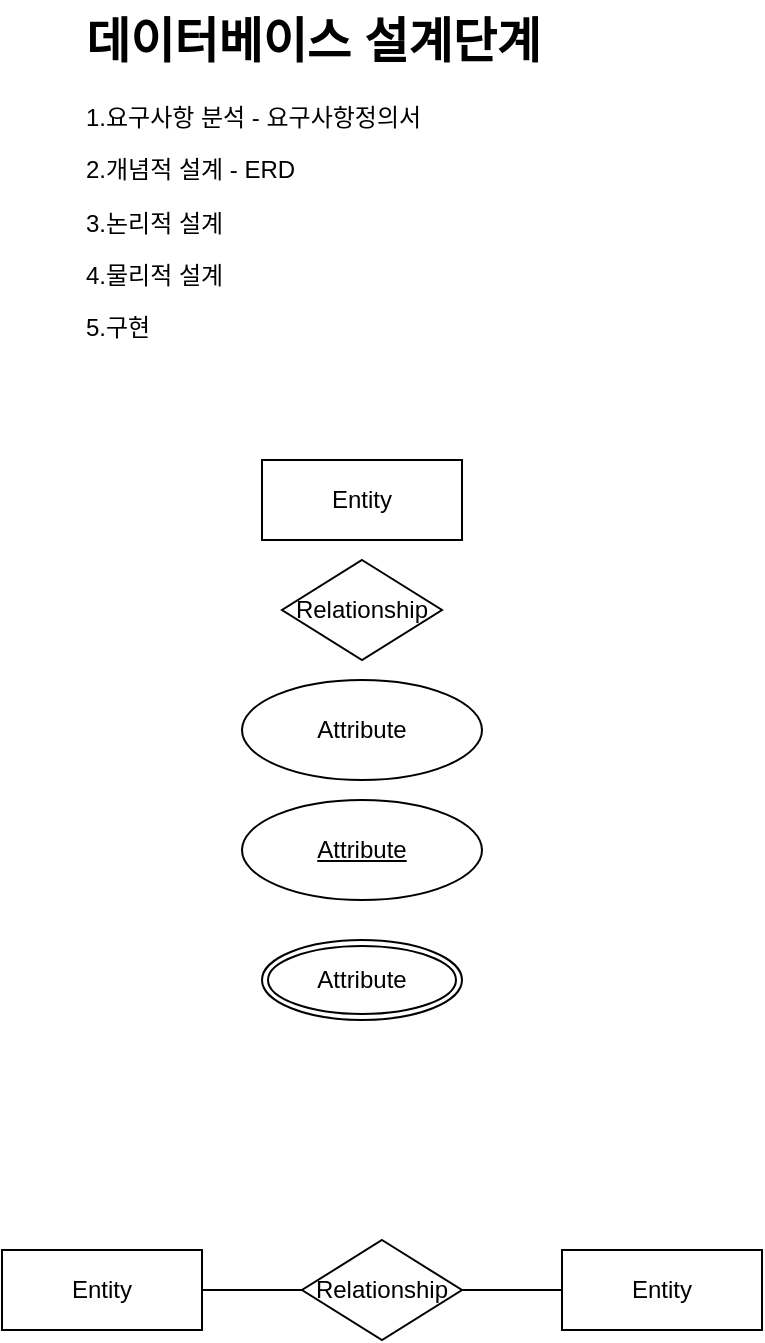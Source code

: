 <mxfile>
    <diagram id="YkbnGQA5etd88bsLmgev" name="Page-1">
        <mxGraphModel dx="674" dy="547" grid="1" gridSize="10" guides="1" tooltips="1" connect="1" arrows="1" fold="1" page="1" pageScale="1" pageWidth="850" pageHeight="1100" math="0" shadow="0">
            <root>
                <mxCell id="0"/>
                <mxCell id="1" parent="0"/>
                <mxCell id="2" value="Entity" style="whiteSpace=wrap;html=1;align=center;" parent="1" vertex="1">
                    <mxGeometry x="140" y="260" width="100" height="40" as="geometry"/>
                </mxCell>
                <mxCell id="3" value="&lt;h1 style=&quot;margin-top: 0px;&quot;&gt;데이터베이스 설계단계&lt;/h1&gt;&lt;p&gt;1.요구사항 분석 - 요구사항정의서&lt;/p&gt;&lt;p&gt;2.개념적 설계 - ERD&lt;/p&gt;&lt;p&gt;3.논리적 설계&lt;/p&gt;&lt;p&gt;4.물리적 설계&lt;/p&gt;&lt;p&gt;5.구현&amp;nbsp;&lt;/p&gt;" style="text;html=1;whiteSpace=wrap;overflow=hidden;rounded=0;" vertex="1" parent="1">
                    <mxGeometry x="50" y="30" width="260" height="180" as="geometry"/>
                </mxCell>
                <mxCell id="4" value="Relationship" style="rhombus;whiteSpace=wrap;html=1;" vertex="1" parent="1">
                    <mxGeometry x="150" y="310" width="80" height="50" as="geometry"/>
                </mxCell>
                <mxCell id="6" value="Attribute" style="ellipse;whiteSpace=wrap;html=1;" vertex="1" parent="1">
                    <mxGeometry x="130" y="370" width="120" height="50" as="geometry"/>
                </mxCell>
                <mxCell id="7" value="&lt;u&gt;Attribute&lt;/u&gt;" style="ellipse;whiteSpace=wrap;html=1;" vertex="1" parent="1">
                    <mxGeometry x="130" y="430" width="120" height="50" as="geometry"/>
                </mxCell>
                <mxCell id="9" value="Entity" style="whiteSpace=wrap;html=1;align=center;" vertex="1" parent="1">
                    <mxGeometry x="10" y="655" width="100" height="40" as="geometry"/>
                </mxCell>
                <mxCell id="10" value="Relationship" style="rhombus;whiteSpace=wrap;html=1;" vertex="1" parent="1">
                    <mxGeometry x="160" y="650" width="80" height="50" as="geometry"/>
                </mxCell>
                <mxCell id="11" value="Entity" style="whiteSpace=wrap;html=1;align=center;" vertex="1" parent="1">
                    <mxGeometry x="290" y="655" width="100" height="40" as="geometry"/>
                </mxCell>
                <mxCell id="12" value="" style="endArrow=none;html=1;rounded=0;entryX=0;entryY=0.5;entryDx=0;entryDy=0;" edge="1" parent="1" source="9" target="10">
                    <mxGeometry relative="1" as="geometry">
                        <mxPoint x="110" y="580" as="sourcePoint"/>
                        <mxPoint x="270" y="580" as="targetPoint"/>
                    </mxGeometry>
                </mxCell>
                <mxCell id="13" value="" style="endArrow=none;html=1;rounded=0;exitX=1;exitY=0.5;exitDx=0;exitDy=0;" edge="1" parent="1" source="10">
                    <mxGeometry relative="1" as="geometry">
                        <mxPoint x="240" y="670" as="sourcePoint"/>
                        <mxPoint x="290" y="675" as="targetPoint"/>
                    </mxGeometry>
                </mxCell>
                <mxCell id="QeSOrcZnZ0o8vRexCFZq-14" value="Attribute" style="ellipse;shape=doubleEllipse;margin=3;whiteSpace=wrap;html=1;align=center;" vertex="1" parent="1">
                    <mxGeometry x="140" y="500" width="100" height="40" as="geometry"/>
                </mxCell>
            </root>
        </mxGraphModel>
    </diagram>
    <diagram id="EsBkSor8eojVoo24DFEy" name="ERD">
        <mxGraphModel dx="642" dy="521" grid="1" gridSize="10" guides="1" tooltips="1" connect="1" arrows="1" fold="1" page="1" pageScale="1" pageWidth="850" pageHeight="1100" math="0" shadow="0">
            <root>
                <mxCell id="0"/>
                <mxCell id="1" parent="0"/>
                <mxCell id="id2HyjfjMRA5LgxnaEmD-1" value="회원" style="whiteSpace=wrap;html=1;align=center;" vertex="1" parent="1">
                    <mxGeometry x="120" y="360" width="100" height="40" as="geometry"/>
                </mxCell>
                <mxCell id="id2HyjfjMRA5LgxnaEmD-72" style="edgeStyle=none;html=1;exitX=0.5;exitY=1;exitDx=0;exitDy=0;shape=link;" edge="1" parent="1" source="id2HyjfjMRA5LgxnaEmD-2" target="id2HyjfjMRA5LgxnaEmD-6">
                    <mxGeometry relative="1" as="geometry"/>
                </mxCell>
                <mxCell id="id2HyjfjMRA5LgxnaEmD-2" value="상품" style="whiteSpace=wrap;html=1;align=center;" vertex="1" parent="1">
                    <mxGeometry x="450" y="360" width="100" height="40" as="geometry"/>
                </mxCell>
                <mxCell id="id2HyjfjMRA5LgxnaEmD-3" value="제조업체" style="whiteSpace=wrap;html=1;align=center;" vertex="1" parent="1">
                    <mxGeometry x="450" y="650" width="100" height="40" as="geometry"/>
                </mxCell>
                <mxCell id="id2HyjfjMRA5LgxnaEmD-4" value="게시글" style="whiteSpace=wrap;html=1;align=center;" vertex="1" parent="1">
                    <mxGeometry x="120" y="650" width="100" height="40" as="geometry"/>
                </mxCell>
                <mxCell id="id2HyjfjMRA5LgxnaEmD-5" value="주문" style="shape=rhombus;perimeter=rhombusPerimeter;whiteSpace=wrap;html=1;align=center;" vertex="1" parent="1">
                    <mxGeometry x="270" y="350" width="120" height="60" as="geometry"/>
                </mxCell>
                <mxCell id="id2HyjfjMRA5LgxnaEmD-6" value="공급" style="shape=rhombus;perimeter=rhombusPerimeter;whiteSpace=wrap;html=1;align=center;" vertex="1" parent="1">
                    <mxGeometry x="440" y="490" width="120" height="60" as="geometry"/>
                </mxCell>
                <mxCell id="id2HyjfjMRA5LgxnaEmD-7" value="작성" style="shape=rhombus;perimeter=rhombusPerimeter;whiteSpace=wrap;html=1;align=center;" vertex="1" parent="1">
                    <mxGeometry x="110" y="490" width="120" height="60" as="geometry"/>
                </mxCell>
                <mxCell id="id2HyjfjMRA5LgxnaEmD-34" style="edgeStyle=none;html=1;exitX=1;exitY=0.5;exitDx=0;exitDy=0;strokeColor=default;endArrow=none;endFill=0;" edge="1" parent="1" source="id2HyjfjMRA5LgxnaEmD-8">
                    <mxGeometry relative="1" as="geometry">
                        <mxPoint x="120" y="380" as="targetPoint"/>
                    </mxGeometry>
                </mxCell>
                <mxCell id="id2HyjfjMRA5LgxnaEmD-8" value="&lt;u&gt;아이디&lt;/u&gt;" style="ellipse;whiteSpace=wrap;html=1;align=center;" vertex="1" parent="1">
                    <mxGeometry x="10" y="260" width="100" height="40" as="geometry"/>
                </mxCell>
                <mxCell id="id2HyjfjMRA5LgxnaEmD-35" style="edgeStyle=none;html=1;entryX=0;entryY=0.5;entryDx=0;entryDy=0;endArrow=none;endFill=0;" edge="1" parent="1" source="id2HyjfjMRA5LgxnaEmD-9" target="id2HyjfjMRA5LgxnaEmD-1">
                    <mxGeometry relative="1" as="geometry"/>
                </mxCell>
                <mxCell id="id2HyjfjMRA5LgxnaEmD-9" value="비밀번호" style="ellipse;whiteSpace=wrap;html=1;align=center;" vertex="1" parent="1">
                    <mxGeometry x="10" y="310" width="100" height="40" as="geometry"/>
                </mxCell>
                <mxCell id="id2HyjfjMRA5LgxnaEmD-36" style="edgeStyle=none;html=1;exitX=1;exitY=0.5;exitDx=0;exitDy=0;endArrow=none;endFill=0;" edge="1" parent="1" source="id2HyjfjMRA5LgxnaEmD-10">
                    <mxGeometry relative="1" as="geometry">
                        <mxPoint x="120" y="379.952" as="targetPoint"/>
                    </mxGeometry>
                </mxCell>
                <mxCell id="id2HyjfjMRA5LgxnaEmD-10" value="이름" style="ellipse;whiteSpace=wrap;html=1;align=center;" vertex="1" parent="1">
                    <mxGeometry x="10" y="360" width="100" height="40" as="geometry"/>
                </mxCell>
                <mxCell id="id2HyjfjMRA5LgxnaEmD-37" style="edgeStyle=none;html=1;entryX=0;entryY=0.5;entryDx=0;entryDy=0;endArrow=none;endFill=0;" edge="1" parent="1" source="id2HyjfjMRA5LgxnaEmD-11" target="id2HyjfjMRA5LgxnaEmD-1">
                    <mxGeometry relative="1" as="geometry"/>
                </mxCell>
                <mxCell id="id2HyjfjMRA5LgxnaEmD-11" value="나이" style="ellipse;whiteSpace=wrap;html=1;align=center;" vertex="1" parent="1">
                    <mxGeometry x="10" y="410" width="100" height="40" as="geometry"/>
                </mxCell>
                <mxCell id="id2HyjfjMRA5LgxnaEmD-63" style="edgeStyle=none;html=1;exitX=1;exitY=0.5;exitDx=0;exitDy=0;entryX=0;entryY=0.5;entryDx=0;entryDy=0;endArrow=none;endFill=0;" edge="1" parent="1" source="id2HyjfjMRA5LgxnaEmD-12" target="id2HyjfjMRA5LgxnaEmD-4">
                    <mxGeometry relative="1" as="geometry"/>
                </mxCell>
                <mxCell id="id2HyjfjMRA5LgxnaEmD-12" value="&lt;u&gt;글 번호&lt;/u&gt;" style="ellipse;whiteSpace=wrap;html=1;align=center;" vertex="1" parent="1">
                    <mxGeometry x="10" y="610" width="100" height="40" as="geometry"/>
                </mxCell>
                <mxCell id="id2HyjfjMRA5LgxnaEmD-64" style="edgeStyle=none;html=1;exitX=1;exitY=0.5;exitDx=0;exitDy=0;endArrow=none;endFill=0;" edge="1" parent="1" source="id2HyjfjMRA5LgxnaEmD-13">
                    <mxGeometry relative="1" as="geometry">
                        <mxPoint x="120" y="670" as="targetPoint"/>
                    </mxGeometry>
                </mxCell>
                <mxCell id="id2HyjfjMRA5LgxnaEmD-13" value="글 제목" style="ellipse;whiteSpace=wrap;html=1;align=center;" vertex="1" parent="1">
                    <mxGeometry x="10" y="660" width="100" height="40" as="geometry"/>
                </mxCell>
                <mxCell id="id2HyjfjMRA5LgxnaEmD-65" style="edgeStyle=none;html=1;exitX=1;exitY=0.5;exitDx=0;exitDy=0;endArrow=none;endFill=0;" edge="1" parent="1" source="id2HyjfjMRA5LgxnaEmD-14">
                    <mxGeometry relative="1" as="geometry">
                        <mxPoint x="120" y="670" as="targetPoint"/>
                    </mxGeometry>
                </mxCell>
                <mxCell id="id2HyjfjMRA5LgxnaEmD-14" value="글 내용" style="ellipse;whiteSpace=wrap;html=1;align=center;" vertex="1" parent="1">
                    <mxGeometry x="10" y="710" width="100" height="40" as="geometry"/>
                </mxCell>
                <mxCell id="id2HyjfjMRA5LgxnaEmD-47" style="edgeStyle=none;html=1;exitX=0;exitY=0.5;exitDx=0;exitDy=0;entryX=1;entryY=0.5;entryDx=0;entryDy=0;endArrow=none;endFill=0;" edge="1" parent="1" source="id2HyjfjMRA5LgxnaEmD-15" target="id2HyjfjMRA5LgxnaEmD-2">
                    <mxGeometry relative="1" as="geometry"/>
                </mxCell>
                <mxCell id="id2HyjfjMRA5LgxnaEmD-15" value="&lt;u&gt;상품번호&lt;/u&gt;" style="ellipse;whiteSpace=wrap;html=1;align=center;" vertex="1" parent="1">
                    <mxGeometry x="570" y="280" width="100" height="40" as="geometry"/>
                </mxCell>
                <mxCell id="id2HyjfjMRA5LgxnaEmD-48" style="edgeStyle=none;html=1;exitX=0;exitY=0.5;exitDx=0;exitDy=0;entryX=1;entryY=0.5;entryDx=0;entryDy=0;endArrow=none;endFill=0;" edge="1" parent="1" source="id2HyjfjMRA5LgxnaEmD-16" target="id2HyjfjMRA5LgxnaEmD-2">
                    <mxGeometry relative="1" as="geometry"/>
                </mxCell>
                <mxCell id="id2HyjfjMRA5LgxnaEmD-16" value="상품명" style="ellipse;whiteSpace=wrap;html=1;align=center;" vertex="1" parent="1">
                    <mxGeometry x="570" y="330" width="100" height="40" as="geometry"/>
                </mxCell>
                <mxCell id="id2HyjfjMRA5LgxnaEmD-49" style="edgeStyle=none;html=1;exitX=0;exitY=0.5;exitDx=0;exitDy=0;endArrow=none;endFill=0;" edge="1" parent="1" source="id2HyjfjMRA5LgxnaEmD-17">
                    <mxGeometry relative="1" as="geometry">
                        <mxPoint x="550" y="380" as="targetPoint"/>
                    </mxGeometry>
                </mxCell>
                <mxCell id="id2HyjfjMRA5LgxnaEmD-17" value="재고량" style="ellipse;whiteSpace=wrap;html=1;align=center;" vertex="1" parent="1">
                    <mxGeometry x="570" y="380" width="100" height="40" as="geometry"/>
                </mxCell>
                <mxCell id="id2HyjfjMRA5LgxnaEmD-18" value="Attribute" style="ellipse;whiteSpace=wrap;html=1;align=center;" vertex="1" parent="1">
                    <mxGeometry x="1140" y="350" width="100" height="40" as="geometry"/>
                </mxCell>
                <mxCell id="id2HyjfjMRA5LgxnaEmD-19" value="Attribute" style="ellipse;whiteSpace=wrap;html=1;align=center;" vertex="1" parent="1">
                    <mxGeometry x="1140" y="400" width="100" height="40" as="geometry"/>
                </mxCell>
                <mxCell id="id2HyjfjMRA5LgxnaEmD-20" value="Attribute" style="ellipse;whiteSpace=wrap;html=1;align=center;" vertex="1" parent="1">
                    <mxGeometry x="1140" y="450" width="100" height="40" as="geometry"/>
                </mxCell>
                <mxCell id="id2HyjfjMRA5LgxnaEmD-66" style="edgeStyle=none;html=1;exitX=0;exitY=0.5;exitDx=0;exitDy=0;entryX=1;entryY=0.5;entryDx=0;entryDy=0;endArrow=none;endFill=0;" edge="1" parent="1" source="id2HyjfjMRA5LgxnaEmD-21" target="id2HyjfjMRA5LgxnaEmD-3">
                    <mxGeometry relative="1" as="geometry"/>
                </mxCell>
                <mxCell id="id2HyjfjMRA5LgxnaEmD-21" value="&lt;u&gt;업체 코드&lt;/u&gt;" style="ellipse;whiteSpace=wrap;html=1;align=center;" vertex="1" parent="1">
                    <mxGeometry x="580" y="585" width="100" height="40" as="geometry"/>
                </mxCell>
                <mxCell id="id2HyjfjMRA5LgxnaEmD-67" style="edgeStyle=none;html=1;exitX=0;exitY=0.5;exitDx=0;exitDy=0;endArrow=none;endFill=0;" edge="1" parent="1" source="id2HyjfjMRA5LgxnaEmD-22">
                    <mxGeometry relative="1" as="geometry">
                        <mxPoint x="550" y="670" as="targetPoint"/>
                    </mxGeometry>
                </mxCell>
                <mxCell id="id2HyjfjMRA5LgxnaEmD-22" value="업체명" style="ellipse;whiteSpace=wrap;html=1;align=center;" vertex="1" parent="1">
                    <mxGeometry x="580" y="635" width="100" height="40" as="geometry"/>
                </mxCell>
                <mxCell id="id2HyjfjMRA5LgxnaEmD-68" style="edgeStyle=none;html=1;exitX=0;exitY=0.5;exitDx=0;exitDy=0;endArrow=none;endFill=0;" edge="1" parent="1" source="id2HyjfjMRA5LgxnaEmD-23">
                    <mxGeometry relative="1" as="geometry">
                        <mxPoint x="550" y="670" as="targetPoint"/>
                    </mxGeometry>
                </mxCell>
                <mxCell id="id2HyjfjMRA5LgxnaEmD-23" value="위치" style="ellipse;whiteSpace=wrap;html=1;align=center;" vertex="1" parent="1">
                    <mxGeometry x="580" y="685" width="100" height="40" as="geometry"/>
                </mxCell>
                <mxCell id="id2HyjfjMRA5LgxnaEmD-38" style="edgeStyle=none;html=1;exitX=1;exitY=0.5;exitDx=0;exitDy=0;entryX=0;entryY=0.5;entryDx=0;entryDy=0;endArrow=none;endFill=0;" edge="1" parent="1" source="id2HyjfjMRA5LgxnaEmD-28" target="id2HyjfjMRA5LgxnaEmD-1">
                    <mxGeometry relative="1" as="geometry"/>
                </mxCell>
                <mxCell id="id2HyjfjMRA5LgxnaEmD-28" value="직업" style="ellipse;whiteSpace=wrap;html=1;align=center;" vertex="1" parent="1">
                    <mxGeometry x="10" y="460" width="100" height="40" as="geometry"/>
                </mxCell>
                <mxCell id="id2HyjfjMRA5LgxnaEmD-50" style="edgeStyle=none;html=1;exitX=0;exitY=0.5;exitDx=0;exitDy=0;endArrow=none;endFill=0;" edge="1" parent="1" source="id2HyjfjMRA5LgxnaEmD-29">
                    <mxGeometry relative="1" as="geometry">
                        <mxPoint x="550" y="380" as="targetPoint"/>
                    </mxGeometry>
                </mxCell>
                <mxCell id="id2HyjfjMRA5LgxnaEmD-29" value="단가" style="ellipse;whiteSpace=wrap;html=1;align=center;" vertex="1" parent="1">
                    <mxGeometry x="570" y="430" width="100" height="40" as="geometry"/>
                </mxCell>
                <mxCell id="id2HyjfjMRA5LgxnaEmD-39" style="edgeStyle=none;html=1;exitX=1;exitY=1;exitDx=0;exitDy=0;entryX=0.5;entryY=0;entryDx=0;entryDy=0;endArrow=none;endFill=0;" edge="1" parent="1" source="id2HyjfjMRA5LgxnaEmD-30" target="id2HyjfjMRA5LgxnaEmD-5">
                    <mxGeometry relative="1" as="geometry"/>
                </mxCell>
                <mxCell id="id2HyjfjMRA5LgxnaEmD-30" value="&lt;u&gt;주문번호&lt;/u&gt;" style="ellipse;whiteSpace=wrap;html=1;align=center;" vertex="1" parent="1">
                    <mxGeometry x="200" y="280" width="100" height="40" as="geometry"/>
                </mxCell>
                <mxCell id="id2HyjfjMRA5LgxnaEmD-40" style="edgeStyle=none;html=1;exitX=1;exitY=0.5;exitDx=0;exitDy=0;endArrow=none;endFill=0;" edge="1" parent="1" source="id2HyjfjMRA5LgxnaEmD-31">
                    <mxGeometry relative="1" as="geometry">
                        <mxPoint x="330" y="350" as="targetPoint"/>
                    </mxGeometry>
                </mxCell>
                <mxCell id="id2HyjfjMRA5LgxnaEmD-31" value="주문수량" style="ellipse;whiteSpace=wrap;html=1;align=center;" vertex="1" parent="1">
                    <mxGeometry x="220" y="230" width="100" height="40" as="geometry"/>
                </mxCell>
                <mxCell id="id2HyjfjMRA5LgxnaEmD-41" style="edgeStyle=none;html=1;exitX=0;exitY=0.5;exitDx=0;exitDy=0;endArrow=none;endFill=0;" edge="1" parent="1" source="id2HyjfjMRA5LgxnaEmD-32">
                    <mxGeometry relative="1" as="geometry">
                        <mxPoint x="330" y="350" as="targetPoint"/>
                    </mxGeometry>
                </mxCell>
                <mxCell id="id2HyjfjMRA5LgxnaEmD-32" value="배송지" style="ellipse;whiteSpace=wrap;html=1;align=center;" vertex="1" parent="1">
                    <mxGeometry x="340" y="230" width="100" height="40" as="geometry"/>
                </mxCell>
                <mxCell id="id2HyjfjMRA5LgxnaEmD-43" style="edgeStyle=none;html=1;exitX=0;exitY=1;exitDx=0;exitDy=0;endArrow=none;endFill=0;" edge="1" parent="1" source="id2HyjfjMRA5LgxnaEmD-33">
                    <mxGeometry relative="1" as="geometry">
                        <mxPoint x="330" y="350" as="targetPoint"/>
                    </mxGeometry>
                </mxCell>
                <mxCell id="id2HyjfjMRA5LgxnaEmD-33" value="주문일자" style="ellipse;whiteSpace=wrap;html=1;align=center;" vertex="1" parent="1">
                    <mxGeometry x="375" y="280" width="100" height="40" as="geometry"/>
                </mxCell>
                <mxCell id="id2HyjfjMRA5LgxnaEmD-51" value="" style="endArrow=none;html=1;rounded=0;entryX=1;entryY=0.5;entryDx=0;entryDy=0;exitX=0;exitY=0.5;exitDx=0;exitDy=0;" edge="1" parent="1">
                    <mxGeometry relative="1" as="geometry">
                        <mxPoint x="270" y="379.05" as="sourcePoint"/>
                        <mxPoint x="220" y="379.05" as="targetPoint"/>
                    </mxGeometry>
                </mxCell>
                <mxCell id="id2HyjfjMRA5LgxnaEmD-52" value="M" style="resizable=0;html=1;whiteSpace=wrap;align=right;verticalAlign=bottom;" connectable="0" vertex="1" parent="id2HyjfjMRA5LgxnaEmD-51">
                    <mxGeometry x="1" relative="1" as="geometry"/>
                </mxCell>
                <mxCell id="id2HyjfjMRA5LgxnaEmD-53" value="" style="endArrow=none;html=1;rounded=0;exitX=1;exitY=0.5;exitDx=0;exitDy=0;entryX=0;entryY=0.5;entryDx=0;entryDy=0;" edge="1" parent="1" source="id2HyjfjMRA5LgxnaEmD-5" target="id2HyjfjMRA5LgxnaEmD-2">
                    <mxGeometry relative="1" as="geometry">
                        <mxPoint x="280" y="470" as="sourcePoint"/>
                        <mxPoint x="440" y="470" as="targetPoint"/>
                    </mxGeometry>
                </mxCell>
                <mxCell id="id2HyjfjMRA5LgxnaEmD-54" value="N" style="resizable=0;html=1;whiteSpace=wrap;align=right;verticalAlign=bottom;" connectable="0" vertex="1" parent="id2HyjfjMRA5LgxnaEmD-53">
                    <mxGeometry x="1" relative="1" as="geometry"/>
                </mxCell>
                <mxCell id="id2HyjfjMRA5LgxnaEmD-69" style="edgeStyle=none;html=1;exitX=0;exitY=0.5;exitDx=0;exitDy=0;endArrow=none;endFill=0;" edge="1" parent="1" source="id2HyjfjMRA5LgxnaEmD-56">
                    <mxGeometry relative="1" as="geometry">
                        <mxPoint x="550" y="670" as="targetPoint"/>
                    </mxGeometry>
                </mxCell>
                <mxCell id="id2HyjfjMRA5LgxnaEmD-56" value="담당자" style="ellipse;whiteSpace=wrap;html=1;align=center;" vertex="1" parent="1">
                    <mxGeometry x="580" y="735" width="100" height="40" as="geometry"/>
                </mxCell>
                <mxCell id="id2HyjfjMRA5LgxnaEmD-71" style="edgeStyle=none;html=1;exitX=0;exitY=0.5;exitDx=0;exitDy=0;endArrow=none;endFill=0;" edge="1" parent="1" source="id2HyjfjMRA5LgxnaEmD-57">
                    <mxGeometry relative="1" as="geometry">
                        <mxPoint x="560" y="520" as="targetPoint"/>
                    </mxGeometry>
                </mxCell>
                <mxCell id="id2HyjfjMRA5LgxnaEmD-57" value="&lt;u&gt;공급일자&lt;/u&gt;" style="ellipse;whiteSpace=wrap;html=1;align=center;" vertex="1" parent="1">
                    <mxGeometry x="570" y="480" width="100" height="40" as="geometry"/>
                </mxCell>
                <mxCell id="id2HyjfjMRA5LgxnaEmD-70" style="edgeStyle=none;html=1;exitX=0;exitY=0.5;exitDx=0;exitDy=0;entryX=1;entryY=0.5;entryDx=0;entryDy=0;" edge="1" parent="1" source="id2HyjfjMRA5LgxnaEmD-58" target="id2HyjfjMRA5LgxnaEmD-6">
                    <mxGeometry relative="1" as="geometry"/>
                </mxCell>
                <mxCell id="id2HyjfjMRA5LgxnaEmD-58" value="&lt;u&gt;공급량&lt;/u&gt;" style="ellipse;whiteSpace=wrap;html=1;align=center;" vertex="1" parent="1">
                    <mxGeometry x="570" y="520" width="100" height="40" as="geometry"/>
                </mxCell>
                <mxCell id="id2HyjfjMRA5LgxnaEmD-59" value="" style="endArrow=none;html=1;rounded=0;entryX=0.5;entryY=1;entryDx=0;entryDy=0;" edge="1" parent="1" target="id2HyjfjMRA5LgxnaEmD-1">
                    <mxGeometry relative="1" as="geometry">
                        <mxPoint x="170" y="490" as="sourcePoint"/>
                        <mxPoint x="169.52" y="420" as="targetPoint"/>
                    </mxGeometry>
                </mxCell>
                <mxCell id="id2HyjfjMRA5LgxnaEmD-60" value="N" style="resizable=0;html=1;whiteSpace=wrap;align=right;verticalAlign=bottom;" connectable="0" vertex="1" parent="id2HyjfjMRA5LgxnaEmD-59">
                    <mxGeometry x="1" relative="1" as="geometry"/>
                </mxCell>
                <mxCell id="id2HyjfjMRA5LgxnaEmD-61" value="" style="endArrow=none;html=1;rounded=0;exitX=0.5;exitY=1;exitDx=0;exitDy=0;entryX=0.5;entryY=0;entryDx=0;entryDy=0;" edge="1" parent="1" source="id2HyjfjMRA5LgxnaEmD-7" target="id2HyjfjMRA5LgxnaEmD-4">
                    <mxGeometry relative="1" as="geometry">
                        <mxPoint x="160" y="580" as="sourcePoint"/>
                        <mxPoint x="320" y="580" as="targetPoint"/>
                    </mxGeometry>
                </mxCell>
                <mxCell id="id2HyjfjMRA5LgxnaEmD-62" value="1" style="resizable=0;html=1;whiteSpace=wrap;align=right;verticalAlign=bottom;" connectable="0" vertex="1" parent="id2HyjfjMRA5LgxnaEmD-61">
                    <mxGeometry x="1" relative="1" as="geometry"/>
                </mxCell>
                <mxCell id="id2HyjfjMRA5LgxnaEmD-73" value="N" style="text;html=1;align=center;verticalAlign=middle;resizable=0;points=[];autosize=1;strokeColor=none;fillColor=none;" vertex="1" parent="1">
                    <mxGeometry x="475" y="398" width="30" height="30" as="geometry"/>
                </mxCell>
                <mxCell id="id2HyjfjMRA5LgxnaEmD-75" value="" style="endArrow=none;html=1;rounded=0;exitX=0.5;exitY=1;exitDx=0;exitDy=0;" edge="1" parent="1" source="id2HyjfjMRA5LgxnaEmD-6" target="id2HyjfjMRA5LgxnaEmD-3">
                    <mxGeometry relative="1" as="geometry">
                        <mxPoint x="390" y="520" as="sourcePoint"/>
                        <mxPoint x="550" y="520" as="targetPoint"/>
                    </mxGeometry>
                </mxCell>
                <mxCell id="id2HyjfjMRA5LgxnaEmD-76" value="1" style="resizable=0;html=1;whiteSpace=wrap;align=right;verticalAlign=bottom;" connectable="0" vertex="1" parent="id2HyjfjMRA5LgxnaEmD-75">
                    <mxGeometry x="1" relative="1" as="geometry"/>
                </mxCell>
                <mxCell id="Y9tOHMrUwcjsKWqX9R4V-2" style="edgeStyle=none;html=1;exitX=1;exitY=0.5;exitDx=0;exitDy=0;entryX=0;entryY=0.5;entryDx=0;entryDy=0;endArrow=none;endFill=0;" edge="1" parent="1" source="Y9tOHMrUwcjsKWqX9R4V-1" target="id2HyjfjMRA5LgxnaEmD-4">
                    <mxGeometry relative="1" as="geometry"/>
                </mxCell>
                <mxCell id="Y9tOHMrUwcjsKWqX9R4V-1" value="작성일" style="ellipse;whiteSpace=wrap;html=1;align=center;" vertex="1" parent="1">
                    <mxGeometry x="10" y="760" width="100" height="40" as="geometry"/>
                </mxCell>
            </root>
        </mxGraphModel>
    </diagram>
    <diagram id="eaxkBQ-D03i7hjk7k7bE" name="스키마 테이블">
        <mxGraphModel dx="674" dy="547" grid="1" gridSize="10" guides="1" tooltips="1" connect="1" arrows="1" fold="1" page="1" pageScale="1" pageWidth="850" pageHeight="1100" math="0" shadow="0">
            <root>
                <mxCell id="0"/>
                <mxCell id="1" parent="0"/>
                <mxCell id="zzzQEIiaCVg6aS2TybBd-1" value="회원" style="shape=table;startSize=30;container=1;collapsible=1;childLayout=tableLayout;fixedRows=1;rowLines=0;fontStyle=1;align=center;resizeLast=1;html=1;" vertex="1" parent="1">
                    <mxGeometry x="90" y="70" width="180" height="150" as="geometry"/>
                </mxCell>
                <mxCell id="zzzQEIiaCVg6aS2TybBd-2" value="" style="shape=tableRow;horizontal=0;startSize=0;swimlaneHead=0;swimlaneBody=0;fillColor=none;collapsible=0;dropTarget=0;points=[[0,0.5],[1,0.5]];portConstraint=eastwest;top=0;left=0;right=0;bottom=1;" vertex="1" parent="zzzQEIiaCVg6aS2TybBd-1">
                    <mxGeometry y="30" width="180" height="30" as="geometry"/>
                </mxCell>
                <mxCell id="zzzQEIiaCVg6aS2TybBd-3" value="PK" style="shape=partialRectangle;connectable=0;fillColor=none;top=0;left=0;bottom=0;right=0;fontStyle=1;overflow=hidden;whiteSpace=wrap;html=1;" vertex="1" parent="zzzQEIiaCVg6aS2TybBd-2">
                    <mxGeometry width="30" height="30" as="geometry">
                        <mxRectangle width="30" height="30" as="alternateBounds"/>
                    </mxGeometry>
                </mxCell>
                <mxCell id="zzzQEIiaCVg6aS2TybBd-4" value="아이디" style="shape=partialRectangle;connectable=0;fillColor=none;top=0;left=0;bottom=0;right=0;align=left;spacingLeft=6;fontStyle=5;overflow=hidden;whiteSpace=wrap;html=1;" vertex="1" parent="zzzQEIiaCVg6aS2TybBd-2">
                    <mxGeometry x="30" width="150" height="30" as="geometry">
                        <mxRectangle width="150" height="30" as="alternateBounds"/>
                    </mxGeometry>
                </mxCell>
                <mxCell id="zzzQEIiaCVg6aS2TybBd-5" value="" style="shape=tableRow;horizontal=0;startSize=0;swimlaneHead=0;swimlaneBody=0;fillColor=none;collapsible=0;dropTarget=0;points=[[0,0.5],[1,0.5]];portConstraint=eastwest;top=0;left=0;right=0;bottom=0;" vertex="1" parent="zzzQEIiaCVg6aS2TybBd-1">
                    <mxGeometry y="60" width="180" height="30" as="geometry"/>
                </mxCell>
                <mxCell id="zzzQEIiaCVg6aS2TybBd-6" value="" style="shape=partialRectangle;connectable=0;fillColor=none;top=0;left=0;bottom=0;right=0;editable=1;overflow=hidden;whiteSpace=wrap;html=1;" vertex="1" parent="zzzQEIiaCVg6aS2TybBd-5">
                    <mxGeometry width="30" height="30" as="geometry">
                        <mxRectangle width="30" height="30" as="alternateBounds"/>
                    </mxGeometry>
                </mxCell>
                <mxCell id="zzzQEIiaCVg6aS2TybBd-7" value="이름" style="shape=partialRectangle;connectable=0;fillColor=none;top=0;left=0;bottom=0;right=0;align=left;spacingLeft=6;overflow=hidden;whiteSpace=wrap;html=1;" vertex="1" parent="zzzQEIiaCVg6aS2TybBd-5">
                    <mxGeometry x="30" width="150" height="30" as="geometry">
                        <mxRectangle width="150" height="30" as="alternateBounds"/>
                    </mxGeometry>
                </mxCell>
                <mxCell id="zzzQEIiaCVg6aS2TybBd-8" value="" style="shape=tableRow;horizontal=0;startSize=0;swimlaneHead=0;swimlaneBody=0;fillColor=none;collapsible=0;dropTarget=0;points=[[0,0.5],[1,0.5]];portConstraint=eastwest;top=0;left=0;right=0;bottom=0;" vertex="1" parent="zzzQEIiaCVg6aS2TybBd-1">
                    <mxGeometry y="90" width="180" height="30" as="geometry"/>
                </mxCell>
                <mxCell id="zzzQEIiaCVg6aS2TybBd-9" value="" style="shape=partialRectangle;connectable=0;fillColor=none;top=0;left=0;bottom=0;right=0;editable=1;overflow=hidden;whiteSpace=wrap;html=1;" vertex="1" parent="zzzQEIiaCVg6aS2TybBd-8">
                    <mxGeometry width="30" height="30" as="geometry">
                        <mxRectangle width="30" height="30" as="alternateBounds"/>
                    </mxGeometry>
                </mxCell>
                <mxCell id="zzzQEIiaCVg6aS2TybBd-10" value="나이" style="shape=partialRectangle;connectable=0;fillColor=none;top=0;left=0;bottom=0;right=0;align=left;spacingLeft=6;overflow=hidden;whiteSpace=wrap;html=1;" vertex="1" parent="zzzQEIiaCVg6aS2TybBd-8">
                    <mxGeometry x="30" width="150" height="30" as="geometry">
                        <mxRectangle width="150" height="30" as="alternateBounds"/>
                    </mxGeometry>
                </mxCell>
                <mxCell id="zzzQEIiaCVg6aS2TybBd-11" value="" style="shape=tableRow;horizontal=0;startSize=0;swimlaneHead=0;swimlaneBody=0;fillColor=none;collapsible=0;dropTarget=0;points=[[0,0.5],[1,0.5]];portConstraint=eastwest;top=0;left=0;right=0;bottom=0;" vertex="1" parent="zzzQEIiaCVg6aS2TybBd-1">
                    <mxGeometry y="120" width="180" height="30" as="geometry"/>
                </mxCell>
                <mxCell id="zzzQEIiaCVg6aS2TybBd-12" value="" style="shape=partialRectangle;connectable=0;fillColor=none;top=0;left=0;bottom=0;right=0;editable=1;overflow=hidden;whiteSpace=wrap;html=1;" vertex="1" parent="zzzQEIiaCVg6aS2TybBd-11">
                    <mxGeometry width="30" height="30" as="geometry">
                        <mxRectangle width="30" height="30" as="alternateBounds"/>
                    </mxGeometry>
                </mxCell>
                <mxCell id="zzzQEIiaCVg6aS2TybBd-13" value="직업" style="shape=partialRectangle;connectable=0;fillColor=none;top=0;left=0;bottom=0;right=0;align=left;spacingLeft=6;overflow=hidden;whiteSpace=wrap;html=1;" vertex="1" parent="zzzQEIiaCVg6aS2TybBd-11">
                    <mxGeometry x="30" width="150" height="30" as="geometry">
                        <mxRectangle width="150" height="30" as="alternateBounds"/>
                    </mxGeometry>
                </mxCell>
                <mxCell id="GpgrPhxPBUnazHw9lzM8-1" value="게시글" style="shape=table;startSize=30;container=1;collapsible=1;childLayout=tableLayout;fixedRows=1;rowLines=0;fontStyle=1;align=center;resizeLast=1;html=1;whiteSpace=wrap;" vertex="1" parent="1">
                    <mxGeometry x="90" y="300" width="180" height="180" as="geometry">
                        <mxRectangle x="90" y="300" width="70" height="30" as="alternateBounds"/>
                    </mxGeometry>
                </mxCell>
                <mxCell id="GpgrPhxPBUnazHw9lzM8-2" value="" style="shape=tableRow;horizontal=0;startSize=0;swimlaneHead=0;swimlaneBody=0;fillColor=none;collapsible=0;dropTarget=0;points=[[0,0.5],[1,0.5]];portConstraint=eastwest;top=0;left=0;right=0;bottom=1;html=1;" vertex="1" parent="GpgrPhxPBUnazHw9lzM8-1">
                    <mxGeometry y="30" width="180" height="30" as="geometry"/>
                </mxCell>
                <mxCell id="GpgrPhxPBUnazHw9lzM8-3" value="PK" style="shape=partialRectangle;connectable=0;fillColor=none;top=0;left=0;bottom=0;right=0;fontStyle=1;overflow=hidden;html=1;whiteSpace=wrap;" vertex="1" parent="GpgrPhxPBUnazHw9lzM8-2">
                    <mxGeometry width="60" height="30" as="geometry">
                        <mxRectangle width="60" height="30" as="alternateBounds"/>
                    </mxGeometry>
                </mxCell>
                <mxCell id="GpgrPhxPBUnazHw9lzM8-4" value="글 번호" style="shape=partialRectangle;connectable=0;fillColor=none;top=0;left=0;bottom=0;right=0;align=left;spacingLeft=6;fontStyle=5;overflow=hidden;html=1;whiteSpace=wrap;" vertex="1" parent="GpgrPhxPBUnazHw9lzM8-2">
                    <mxGeometry x="60" width="120" height="30" as="geometry">
                        <mxRectangle width="120" height="30" as="alternateBounds"/>
                    </mxGeometry>
                </mxCell>
                <mxCell id="GpgrPhxPBUnazHw9lzM8-5" value="" style="shape=tableRow;horizontal=0;startSize=0;swimlaneHead=0;swimlaneBody=0;fillColor=none;collapsible=0;dropTarget=0;points=[[0,0.5],[1,0.5]];portConstraint=eastwest;top=0;left=0;right=0;bottom=1;html=1;" vertex="1" parent="GpgrPhxPBUnazHw9lzM8-1">
                    <mxGeometry y="60" width="180" height="30" as="geometry"/>
                </mxCell>
                <mxCell id="GpgrPhxPBUnazHw9lzM8-6" value="FK" style="shape=partialRectangle;connectable=0;fillColor=none;top=0;left=0;bottom=0;right=0;fontStyle=1;overflow=hidden;html=1;whiteSpace=wrap;" vertex="1" parent="GpgrPhxPBUnazHw9lzM8-5">
                    <mxGeometry width="60" height="30" as="geometry">
                        <mxRectangle width="60" height="30" as="alternateBounds"/>
                    </mxGeometry>
                </mxCell>
                <mxCell id="GpgrPhxPBUnazHw9lzM8-7" value="회원 아이디" style="shape=partialRectangle;connectable=0;fillColor=none;top=0;left=0;bottom=0;right=0;align=left;spacingLeft=6;fontStyle=5;overflow=hidden;html=1;whiteSpace=wrap;" vertex="1" parent="GpgrPhxPBUnazHw9lzM8-5">
                    <mxGeometry x="60" width="120" height="30" as="geometry">
                        <mxRectangle width="120" height="30" as="alternateBounds"/>
                    </mxGeometry>
                </mxCell>
                <mxCell id="GpgrPhxPBUnazHw9lzM8-8" value="" style="shape=tableRow;horizontal=0;startSize=0;swimlaneHead=0;swimlaneBody=0;fillColor=none;collapsible=0;dropTarget=0;points=[[0,0.5],[1,0.5]];portConstraint=eastwest;top=0;left=0;right=0;bottom=0;html=1;" vertex="1" parent="GpgrPhxPBUnazHw9lzM8-1">
                    <mxGeometry y="90" width="180" height="30" as="geometry"/>
                </mxCell>
                <mxCell id="GpgrPhxPBUnazHw9lzM8-9" value="" style="shape=partialRectangle;connectable=0;fillColor=none;top=0;left=0;bottom=0;right=0;editable=1;overflow=hidden;html=1;whiteSpace=wrap;" vertex="1" parent="GpgrPhxPBUnazHw9lzM8-8">
                    <mxGeometry width="60" height="30" as="geometry">
                        <mxRectangle width="60" height="30" as="alternateBounds"/>
                    </mxGeometry>
                </mxCell>
                <mxCell id="GpgrPhxPBUnazHw9lzM8-10" value="제목" style="shape=partialRectangle;connectable=0;fillColor=none;top=0;left=0;bottom=0;right=0;align=left;spacingLeft=6;overflow=hidden;html=1;whiteSpace=wrap;" vertex="1" parent="GpgrPhxPBUnazHw9lzM8-8">
                    <mxGeometry x="60" width="120" height="30" as="geometry">
                        <mxRectangle width="120" height="30" as="alternateBounds"/>
                    </mxGeometry>
                </mxCell>
                <mxCell id="GpgrPhxPBUnazHw9lzM8-41" value="" style="shape=tableRow;horizontal=0;startSize=0;swimlaneHead=0;swimlaneBody=0;fillColor=none;collapsible=0;dropTarget=0;points=[[0,0.5],[1,0.5]];portConstraint=eastwest;top=0;left=0;right=0;bottom=0;html=1;" vertex="1" parent="GpgrPhxPBUnazHw9lzM8-1">
                    <mxGeometry y="120" width="180" height="30" as="geometry"/>
                </mxCell>
                <mxCell id="GpgrPhxPBUnazHw9lzM8-42" value="" style="shape=partialRectangle;connectable=0;fillColor=none;top=0;left=0;bottom=0;right=0;editable=1;overflow=hidden;html=1;whiteSpace=wrap;" vertex="1" parent="GpgrPhxPBUnazHw9lzM8-41">
                    <mxGeometry width="60" height="30" as="geometry">
                        <mxRectangle width="60" height="30" as="alternateBounds"/>
                    </mxGeometry>
                </mxCell>
                <mxCell id="GpgrPhxPBUnazHw9lzM8-43" value="내용&lt;span style=&quot;white-space: pre;&quot;&gt;&#x9;&lt;/span&gt;" style="shape=partialRectangle;connectable=0;fillColor=none;top=0;left=0;bottom=0;right=0;align=left;spacingLeft=6;overflow=hidden;html=1;whiteSpace=wrap;" vertex="1" parent="GpgrPhxPBUnazHw9lzM8-41">
                    <mxGeometry x="60" width="120" height="30" as="geometry">
                        <mxRectangle width="120" height="30" as="alternateBounds"/>
                    </mxGeometry>
                </mxCell>
                <mxCell id="GpgrPhxPBUnazHw9lzM8-11" value="" style="shape=tableRow;horizontal=0;startSize=0;swimlaneHead=0;swimlaneBody=0;fillColor=none;collapsible=0;dropTarget=0;points=[[0,0.5],[1,0.5]];portConstraint=eastwest;top=0;left=0;right=0;bottom=0;html=1;" vertex="1" parent="GpgrPhxPBUnazHw9lzM8-1">
                    <mxGeometry y="150" width="180" height="30" as="geometry"/>
                </mxCell>
                <mxCell id="GpgrPhxPBUnazHw9lzM8-12" value="" style="shape=partialRectangle;connectable=0;fillColor=none;top=0;left=0;bottom=0;right=0;editable=1;overflow=hidden;html=1;whiteSpace=wrap;" vertex="1" parent="GpgrPhxPBUnazHw9lzM8-11">
                    <mxGeometry width="60" height="30" as="geometry">
                        <mxRectangle width="60" height="30" as="alternateBounds"/>
                    </mxGeometry>
                </mxCell>
                <mxCell id="GpgrPhxPBUnazHw9lzM8-13" value="작성일" style="shape=partialRectangle;connectable=0;fillColor=none;top=0;left=0;bottom=0;right=0;align=left;spacingLeft=6;overflow=hidden;html=1;whiteSpace=wrap;" vertex="1" parent="GpgrPhxPBUnazHw9lzM8-11">
                    <mxGeometry x="60" width="120" height="30" as="geometry">
                        <mxRectangle width="120" height="30" as="alternateBounds"/>
                    </mxGeometry>
                </mxCell>
                <mxCell id="GpgrPhxPBUnazHw9lzM8-77" value="주문" style="shape=table;startSize=30;container=1;collapsible=1;childLayout=tableLayout;fixedRows=1;rowLines=0;fontStyle=1;align=center;resizeLast=1;html=1;whiteSpace=wrap;strokeColor=default;" vertex="1" parent="1">
                    <mxGeometry x="360" y="70" width="180" height="210" as="geometry"/>
                </mxCell>
                <mxCell id="GpgrPhxPBUnazHw9lzM8-78" value="" style="shape=tableRow;horizontal=0;startSize=0;swimlaneHead=0;swimlaneBody=0;fillColor=none;collapsible=0;dropTarget=0;points=[[0,0.5],[1,0.5]];portConstraint=eastwest;top=0;left=0;right=0;bottom=1;html=1;swimlaneFillColor=none;" vertex="1" parent="GpgrPhxPBUnazHw9lzM8-77">
                    <mxGeometry y="30" width="180" height="30" as="geometry"/>
                </mxCell>
                <mxCell id="GpgrPhxPBUnazHw9lzM8-79" value="PK" style="shape=partialRectangle;connectable=0;fillColor=none;top=0;left=0;bottom=0;right=0;fontStyle=1;overflow=hidden;html=1;whiteSpace=wrap;" vertex="1" parent="GpgrPhxPBUnazHw9lzM8-78">
                    <mxGeometry width="60" height="30" as="geometry">
                        <mxRectangle width="60" height="30" as="alternateBounds"/>
                    </mxGeometry>
                </mxCell>
                <mxCell id="GpgrPhxPBUnazHw9lzM8-80" value="주문번호" style="shape=partialRectangle;connectable=0;fillColor=none;top=0;left=0;bottom=0;right=0;align=left;spacingLeft=6;fontStyle=5;overflow=hidden;html=1;whiteSpace=wrap;" vertex="1" parent="GpgrPhxPBUnazHw9lzM8-78">
                    <mxGeometry x="60" width="120" height="30" as="geometry">
                        <mxRectangle width="120" height="30" as="alternateBounds"/>
                    </mxGeometry>
                </mxCell>
                <mxCell id="GpgrPhxPBUnazHw9lzM8-113" value="" style="shape=tableRow;horizontal=0;startSize=0;swimlaneHead=0;swimlaneBody=0;fillColor=none;collapsible=0;dropTarget=0;points=[[0,0.5],[1,0.5]];portConstraint=eastwest;top=0;left=0;right=0;bottom=0;html=1;strokeColor=default;swimlaneLine=1;" vertex="1" parent="GpgrPhxPBUnazHw9lzM8-77">
                    <mxGeometry y="60" width="180" height="30" as="geometry"/>
                </mxCell>
                <mxCell id="GpgrPhxPBUnazHw9lzM8-114" value="FK" style="shape=partialRectangle;connectable=0;fillColor=none;top=0;left=0;bottom=0;right=0;fontStyle=1;overflow=hidden;html=1;whiteSpace=wrap;" vertex="1" parent="GpgrPhxPBUnazHw9lzM8-113">
                    <mxGeometry width="60" height="30" as="geometry">
                        <mxRectangle width="60" height="30" as="alternateBounds"/>
                    </mxGeometry>
                </mxCell>
                <mxCell id="GpgrPhxPBUnazHw9lzM8-115" value="아이디" style="shape=partialRectangle;connectable=0;fillColor=none;top=0;left=0;bottom=0;right=0;align=left;spacingLeft=6;fontStyle=5;overflow=hidden;html=1;whiteSpace=wrap;" vertex="1" parent="GpgrPhxPBUnazHw9lzM8-113">
                    <mxGeometry x="60" width="120" height="30" as="geometry">
                        <mxRectangle width="120" height="30" as="alternateBounds"/>
                    </mxGeometry>
                </mxCell>
                <mxCell id="GpgrPhxPBUnazHw9lzM8-98" value="" style="shape=tableRow;horizontal=0;startSize=0;swimlaneHead=0;swimlaneBody=0;fillColor=none;collapsible=0;dropTarget=0;points=[[0,0.5],[1,0.5]];portConstraint=eastwest;top=0;left=0;right=0;bottom=1;html=1;strokeColor=default;swimlaneLine=1;" vertex="1" parent="GpgrPhxPBUnazHw9lzM8-77">
                    <mxGeometry y="90" width="180" height="30" as="geometry"/>
                </mxCell>
                <mxCell id="GpgrPhxPBUnazHw9lzM8-99" value="FK" style="shape=partialRectangle;connectable=0;fillColor=none;top=0;left=0;bottom=0;right=0;fontStyle=1;overflow=hidden;html=1;whiteSpace=wrap;" vertex="1" parent="GpgrPhxPBUnazHw9lzM8-98">
                    <mxGeometry width="60" height="30" as="geometry">
                        <mxRectangle width="60" height="30" as="alternateBounds"/>
                    </mxGeometry>
                </mxCell>
                <mxCell id="GpgrPhxPBUnazHw9lzM8-100" value="상품번호" style="shape=partialRectangle;connectable=0;fillColor=none;top=0;left=0;bottom=0;right=0;align=left;spacingLeft=6;fontStyle=5;overflow=hidden;html=1;whiteSpace=wrap;" vertex="1" parent="GpgrPhxPBUnazHw9lzM8-98">
                    <mxGeometry x="60" width="120" height="30" as="geometry">
                        <mxRectangle width="120" height="30" as="alternateBounds"/>
                    </mxGeometry>
                </mxCell>
                <mxCell id="GpgrPhxPBUnazHw9lzM8-87" value="" style="shape=tableRow;horizontal=0;startSize=0;swimlaneHead=0;swimlaneBody=0;fillColor=none;collapsible=0;dropTarget=0;points=[[0,0.5],[1,0.5]];portConstraint=eastwest;top=0;left=0;right=0;bottom=0;html=1;" vertex="1" parent="GpgrPhxPBUnazHw9lzM8-77">
                    <mxGeometry y="120" width="180" height="30" as="geometry"/>
                </mxCell>
                <mxCell id="GpgrPhxPBUnazHw9lzM8-88" value="" style="shape=partialRectangle;connectable=0;fillColor=none;top=0;left=0;bottom=0;right=0;editable=1;overflow=hidden;html=1;whiteSpace=wrap;" vertex="1" parent="GpgrPhxPBUnazHw9lzM8-87">
                    <mxGeometry width="60" height="30" as="geometry">
                        <mxRectangle width="60" height="30" as="alternateBounds"/>
                    </mxGeometry>
                </mxCell>
                <mxCell id="GpgrPhxPBUnazHw9lzM8-89" value="주문수량" style="shape=partialRectangle;connectable=0;fillColor=none;top=0;left=0;bottom=0;right=0;align=left;spacingLeft=6;overflow=hidden;html=1;whiteSpace=wrap;" vertex="1" parent="GpgrPhxPBUnazHw9lzM8-87">
                    <mxGeometry x="60" width="120" height="30" as="geometry">
                        <mxRectangle width="120" height="30" as="alternateBounds"/>
                    </mxGeometry>
                </mxCell>
                <mxCell id="GpgrPhxPBUnazHw9lzM8-90" value="" style="shape=tableRow;horizontal=0;startSize=0;swimlaneHead=0;swimlaneBody=0;fillColor=none;collapsible=0;dropTarget=0;points=[[0,0.5],[1,0.5]];portConstraint=eastwest;top=0;left=0;right=0;bottom=0;html=1;" vertex="1" parent="GpgrPhxPBUnazHw9lzM8-77">
                    <mxGeometry y="150" width="180" height="30" as="geometry"/>
                </mxCell>
                <mxCell id="GpgrPhxPBUnazHw9lzM8-91" value="" style="shape=partialRectangle;connectable=0;fillColor=none;top=0;left=0;bottom=0;right=0;editable=1;overflow=hidden;html=1;whiteSpace=wrap;" vertex="1" parent="GpgrPhxPBUnazHw9lzM8-90">
                    <mxGeometry width="60" height="30" as="geometry">
                        <mxRectangle width="60" height="30" as="alternateBounds"/>
                    </mxGeometry>
                </mxCell>
                <mxCell id="GpgrPhxPBUnazHw9lzM8-92" value="배송지" style="shape=partialRectangle;connectable=0;fillColor=none;top=0;left=0;bottom=0;right=0;align=left;spacingLeft=6;overflow=hidden;html=1;whiteSpace=wrap;" vertex="1" parent="GpgrPhxPBUnazHw9lzM8-90">
                    <mxGeometry x="60" width="120" height="30" as="geometry">
                        <mxRectangle width="120" height="30" as="alternateBounds"/>
                    </mxGeometry>
                </mxCell>
                <mxCell id="GpgrPhxPBUnazHw9lzM8-93" value="" style="shape=tableRow;horizontal=0;startSize=0;swimlaneHead=0;swimlaneBody=0;fillColor=none;collapsible=0;dropTarget=0;points=[[0,0.5],[1,0.5]];portConstraint=eastwest;top=0;left=0;right=0;bottom=0;html=1;" vertex="1" parent="GpgrPhxPBUnazHw9lzM8-77">
                    <mxGeometry y="180" width="180" height="30" as="geometry"/>
                </mxCell>
                <mxCell id="GpgrPhxPBUnazHw9lzM8-94" value="" style="shape=partialRectangle;connectable=0;fillColor=none;top=0;left=0;bottom=0;right=0;editable=1;overflow=hidden;html=1;whiteSpace=wrap;" vertex="1" parent="GpgrPhxPBUnazHw9lzM8-93">
                    <mxGeometry width="60" height="30" as="geometry">
                        <mxRectangle width="60" height="30" as="alternateBounds"/>
                    </mxGeometry>
                </mxCell>
                <mxCell id="GpgrPhxPBUnazHw9lzM8-95" value="주문일자" style="shape=partialRectangle;connectable=0;fillColor=none;top=0;left=0;bottom=0;right=0;align=left;spacingLeft=6;overflow=hidden;html=1;whiteSpace=wrap;" vertex="1" parent="GpgrPhxPBUnazHw9lzM8-93">
                    <mxGeometry x="60" width="120" height="30" as="geometry">
                        <mxRectangle width="120" height="30" as="alternateBounds"/>
                    </mxGeometry>
                </mxCell>
                <mxCell id="GpgrPhxPBUnazHw9lzM8-57" value="상품" style="shape=table;startSize=30;container=1;collapsible=1;childLayout=tableLayout;fixedRows=1;rowLines=0;fontStyle=1;align=center;resizeLast=1;html=1;whiteSpace=wrap;" vertex="1" parent="1">
                    <mxGeometry x="610" y="70" width="180" height="240" as="geometry"/>
                </mxCell>
                <mxCell id="GpgrPhxPBUnazHw9lzM8-58" value="" style="shape=tableRow;horizontal=0;startSize=0;swimlaneHead=0;swimlaneBody=0;fillColor=none;collapsible=0;dropTarget=0;points=[[0,0.5],[1,0.5]];portConstraint=eastwest;top=0;left=0;right=0;bottom=1;html=1;" vertex="1" parent="GpgrPhxPBUnazHw9lzM8-57">
                    <mxGeometry y="30" width="180" height="30" as="geometry"/>
                </mxCell>
                <mxCell id="GpgrPhxPBUnazHw9lzM8-59" value="PK" style="shape=partialRectangle;connectable=0;fillColor=none;top=0;left=0;bottom=0;right=0;fontStyle=1;overflow=hidden;html=1;whiteSpace=wrap;" vertex="1" parent="GpgrPhxPBUnazHw9lzM8-58">
                    <mxGeometry width="60" height="30" as="geometry">
                        <mxRectangle width="60" height="30" as="alternateBounds"/>
                    </mxGeometry>
                </mxCell>
                <mxCell id="GpgrPhxPBUnazHw9lzM8-60" value="상품번호" style="shape=partialRectangle;connectable=0;fillColor=none;top=0;left=0;bottom=0;right=0;align=left;spacingLeft=6;fontStyle=5;overflow=hidden;html=1;whiteSpace=wrap;" vertex="1" parent="GpgrPhxPBUnazHw9lzM8-58">
                    <mxGeometry x="60" width="120" height="30" as="geometry">
                        <mxRectangle width="120" height="30" as="alternateBounds"/>
                    </mxGeometry>
                </mxCell>
                <mxCell id="GpgrPhxPBUnazHw9lzM8-104" value="" style="shape=tableRow;horizontal=0;startSize=0;swimlaneHead=0;swimlaneBody=0;fillColor=none;collapsible=0;dropTarget=0;points=[[0,0.5],[1,0.5]];portConstraint=eastwest;top=0;left=0;right=0;bottom=1;html=1;" vertex="1" parent="GpgrPhxPBUnazHw9lzM8-57">
                    <mxGeometry y="60" width="180" height="30" as="geometry"/>
                </mxCell>
                <mxCell id="GpgrPhxPBUnazHw9lzM8-105" value="FK" style="shape=partialRectangle;connectable=0;fillColor=none;top=0;left=0;bottom=0;right=0;fontStyle=1;overflow=hidden;html=1;whiteSpace=wrap;" vertex="1" parent="GpgrPhxPBUnazHw9lzM8-104">
                    <mxGeometry width="60" height="30" as="geometry">
                        <mxRectangle width="60" height="30" as="alternateBounds"/>
                    </mxGeometry>
                </mxCell>
                <mxCell id="GpgrPhxPBUnazHw9lzM8-106" value="업체코드" style="shape=partialRectangle;connectable=0;fillColor=none;top=0;left=0;bottom=0;right=0;align=left;spacingLeft=6;fontStyle=5;overflow=hidden;html=1;whiteSpace=wrap;" vertex="1" parent="GpgrPhxPBUnazHw9lzM8-104">
                    <mxGeometry x="60" width="120" height="30" as="geometry">
                        <mxRectangle width="120" height="30" as="alternateBounds"/>
                    </mxGeometry>
                </mxCell>
                <mxCell id="GpgrPhxPBUnazHw9lzM8-64" value="" style="shape=tableRow;horizontal=0;startSize=0;swimlaneHead=0;swimlaneBody=0;fillColor=none;collapsible=0;dropTarget=0;points=[[0,0.5],[1,0.5]];portConstraint=eastwest;top=0;left=0;right=0;bottom=0;html=1;" vertex="1" parent="GpgrPhxPBUnazHw9lzM8-57">
                    <mxGeometry y="90" width="180" height="30" as="geometry"/>
                </mxCell>
                <mxCell id="GpgrPhxPBUnazHw9lzM8-65" value="" style="shape=partialRectangle;connectable=0;fillColor=none;top=0;left=0;bottom=0;right=0;editable=1;overflow=hidden;html=1;whiteSpace=wrap;" vertex="1" parent="GpgrPhxPBUnazHw9lzM8-64">
                    <mxGeometry width="60" height="30" as="geometry">
                        <mxRectangle width="60" height="30" as="alternateBounds"/>
                    </mxGeometry>
                </mxCell>
                <mxCell id="GpgrPhxPBUnazHw9lzM8-66" value="상품명" style="shape=partialRectangle;connectable=0;fillColor=none;top=0;left=0;bottom=0;right=0;align=left;spacingLeft=6;overflow=hidden;html=1;whiteSpace=wrap;" vertex="1" parent="GpgrPhxPBUnazHw9lzM8-64">
                    <mxGeometry x="60" width="120" height="30" as="geometry">
                        <mxRectangle width="120" height="30" as="alternateBounds"/>
                    </mxGeometry>
                </mxCell>
                <mxCell id="GpgrPhxPBUnazHw9lzM8-67" value="" style="shape=tableRow;horizontal=0;startSize=0;swimlaneHead=0;swimlaneBody=0;fillColor=none;collapsible=0;dropTarget=0;points=[[0,0.5],[1,0.5]];portConstraint=eastwest;top=0;left=0;right=0;bottom=0;html=1;" vertex="1" parent="GpgrPhxPBUnazHw9lzM8-57">
                    <mxGeometry y="120" width="180" height="30" as="geometry"/>
                </mxCell>
                <mxCell id="GpgrPhxPBUnazHw9lzM8-68" value="" style="shape=partialRectangle;connectable=0;fillColor=none;top=0;left=0;bottom=0;right=0;editable=1;overflow=hidden;html=1;whiteSpace=wrap;" vertex="1" parent="GpgrPhxPBUnazHw9lzM8-67">
                    <mxGeometry width="60" height="30" as="geometry">
                        <mxRectangle width="60" height="30" as="alternateBounds"/>
                    </mxGeometry>
                </mxCell>
                <mxCell id="GpgrPhxPBUnazHw9lzM8-69" value="재고량" style="shape=partialRectangle;connectable=0;fillColor=none;top=0;left=0;bottom=0;right=0;align=left;spacingLeft=6;overflow=hidden;html=1;whiteSpace=wrap;" vertex="1" parent="GpgrPhxPBUnazHw9lzM8-67">
                    <mxGeometry x="60" width="120" height="30" as="geometry">
                        <mxRectangle width="120" height="30" as="alternateBounds"/>
                    </mxGeometry>
                </mxCell>
                <mxCell id="GpgrPhxPBUnazHw9lzM8-71" value="" style="shape=tableRow;horizontal=0;startSize=0;swimlaneHead=0;swimlaneBody=0;fillColor=none;collapsible=0;dropTarget=0;points=[[0,0.5],[1,0.5]];portConstraint=eastwest;top=0;left=0;right=0;bottom=0;html=1;" vertex="1" parent="GpgrPhxPBUnazHw9lzM8-57">
                    <mxGeometry y="150" width="180" height="30" as="geometry"/>
                </mxCell>
                <mxCell id="GpgrPhxPBUnazHw9lzM8-72" value="" style="shape=partialRectangle;connectable=0;fillColor=none;top=0;left=0;bottom=0;right=0;editable=1;overflow=hidden;html=1;whiteSpace=wrap;" vertex="1" parent="GpgrPhxPBUnazHw9lzM8-71">
                    <mxGeometry width="60" height="30" as="geometry">
                        <mxRectangle width="60" height="30" as="alternateBounds"/>
                    </mxGeometry>
                </mxCell>
                <mxCell id="GpgrPhxPBUnazHw9lzM8-73" value="단가" style="shape=partialRectangle;connectable=0;fillColor=none;top=0;left=0;bottom=0;right=0;align=left;spacingLeft=6;overflow=hidden;html=1;whiteSpace=wrap;" vertex="1" parent="GpgrPhxPBUnazHw9lzM8-71">
                    <mxGeometry x="60" width="120" height="30" as="geometry">
                        <mxRectangle width="120" height="30" as="alternateBounds"/>
                    </mxGeometry>
                </mxCell>
                <mxCell id="GpgrPhxPBUnazHw9lzM8-74" value="" style="shape=tableRow;horizontal=0;startSize=0;swimlaneHead=0;swimlaneBody=0;fillColor=none;collapsible=0;dropTarget=0;points=[[0,0.5],[1,0.5]];portConstraint=eastwest;top=0;left=0;right=0;bottom=0;html=1;" vertex="1" parent="GpgrPhxPBUnazHw9lzM8-57">
                    <mxGeometry y="180" width="180" height="30" as="geometry"/>
                </mxCell>
                <mxCell id="GpgrPhxPBUnazHw9lzM8-75" value="" style="shape=partialRectangle;connectable=0;fillColor=none;top=0;left=0;bottom=0;right=0;editable=1;overflow=hidden;html=1;whiteSpace=wrap;" vertex="1" parent="GpgrPhxPBUnazHw9lzM8-74">
                    <mxGeometry width="60" height="30" as="geometry">
                        <mxRectangle width="60" height="30" as="alternateBounds"/>
                    </mxGeometry>
                </mxCell>
                <mxCell id="GpgrPhxPBUnazHw9lzM8-76" value="공급일자" style="shape=partialRectangle;connectable=0;fillColor=none;top=0;left=0;bottom=0;right=0;align=left;spacingLeft=6;overflow=hidden;html=1;whiteSpace=wrap;" vertex="1" parent="GpgrPhxPBUnazHw9lzM8-74">
                    <mxGeometry x="60" width="120" height="30" as="geometry">
                        <mxRectangle width="120" height="30" as="alternateBounds"/>
                    </mxGeometry>
                </mxCell>
                <mxCell id="7k7k9B_l-NTamK1Thpb3-1" value="" style="shape=tableRow;horizontal=0;startSize=0;swimlaneHead=0;swimlaneBody=0;fillColor=none;collapsible=0;dropTarget=0;points=[[0,0.5],[1,0.5]];portConstraint=eastwest;top=0;left=0;right=0;bottom=0;html=1;" vertex="1" parent="GpgrPhxPBUnazHw9lzM8-57">
                    <mxGeometry y="210" width="180" height="30" as="geometry"/>
                </mxCell>
                <mxCell id="7k7k9B_l-NTamK1Thpb3-2" value="" style="shape=partialRectangle;connectable=0;fillColor=none;top=0;left=0;bottom=0;right=0;editable=1;overflow=hidden;html=1;whiteSpace=wrap;" vertex="1" parent="7k7k9B_l-NTamK1Thpb3-1">
                    <mxGeometry width="60" height="30" as="geometry">
                        <mxRectangle width="60" height="30" as="alternateBounds"/>
                    </mxGeometry>
                </mxCell>
                <mxCell id="7k7k9B_l-NTamK1Thpb3-3" value="공급수량" style="shape=partialRectangle;connectable=0;fillColor=none;top=0;left=0;bottom=0;right=0;align=left;spacingLeft=6;overflow=hidden;html=1;whiteSpace=wrap;" vertex="1" parent="7k7k9B_l-NTamK1Thpb3-1">
                    <mxGeometry x="60" width="120" height="30" as="geometry">
                        <mxRectangle width="120" height="30" as="alternateBounds"/>
                    </mxGeometry>
                </mxCell>
                <mxCell id="JAZD74GViGJd39b5UZ5t-1" value="제조업체" style="shape=table;startSize=30;container=1;collapsible=1;childLayout=tableLayout;fixedRows=1;rowLines=0;fontStyle=1;align=center;resizeLast=1;html=1;whiteSpace=wrap;" vertex="1" parent="1">
                    <mxGeometry x="610" y="350" width="180" height="180" as="geometry"/>
                </mxCell>
                <mxCell id="JAZD74GViGJd39b5UZ5t-2" value="" style="shape=tableRow;horizontal=0;startSize=0;swimlaneHead=0;swimlaneBody=0;fillColor=none;collapsible=0;dropTarget=0;points=[[0,0.5],[1,0.5]];portConstraint=eastwest;top=0;left=0;right=0;bottom=1;html=1;" vertex="1" parent="JAZD74GViGJd39b5UZ5t-1">
                    <mxGeometry y="30" width="180" height="30" as="geometry"/>
                </mxCell>
                <mxCell id="JAZD74GViGJd39b5UZ5t-3" value="PK" style="shape=partialRectangle;connectable=0;fillColor=none;top=0;left=0;bottom=0;right=0;fontStyle=1;overflow=hidden;html=1;whiteSpace=wrap;" vertex="1" parent="JAZD74GViGJd39b5UZ5t-2">
                    <mxGeometry width="60" height="30" as="geometry">
                        <mxRectangle width="60" height="30" as="alternateBounds"/>
                    </mxGeometry>
                </mxCell>
                <mxCell id="JAZD74GViGJd39b5UZ5t-4" value="업체코드" style="shape=partialRectangle;connectable=0;fillColor=none;top=0;left=0;bottom=0;right=0;align=left;spacingLeft=6;fontStyle=5;overflow=hidden;html=1;whiteSpace=wrap;" vertex="1" parent="JAZD74GViGJd39b5UZ5t-2">
                    <mxGeometry x="60" width="120" height="30" as="geometry">
                        <mxRectangle width="120" height="30" as="alternateBounds"/>
                    </mxGeometry>
                </mxCell>
                <mxCell id="JAZD74GViGJd39b5UZ5t-5" value="" style="shape=tableRow;horizontal=0;startSize=0;swimlaneHead=0;swimlaneBody=0;fillColor=none;collapsible=0;dropTarget=0;points=[[0,0.5],[1,0.5]];portConstraint=eastwest;top=0;left=0;right=0;bottom=1;html=1;" vertex="1" parent="JAZD74GViGJd39b5UZ5t-1">
                    <mxGeometry y="60" width="180" height="30" as="geometry"/>
                </mxCell>
                <mxCell id="JAZD74GViGJd39b5UZ5t-6" value="FK" style="shape=partialRectangle;connectable=0;fillColor=none;top=0;left=0;bottom=0;right=0;fontStyle=1;overflow=hidden;html=1;whiteSpace=wrap;" vertex="1" parent="JAZD74GViGJd39b5UZ5t-5">
                    <mxGeometry width="60" height="30" as="geometry">
                        <mxRectangle width="60" height="30" as="alternateBounds"/>
                    </mxGeometry>
                </mxCell>
                <mxCell id="JAZD74GViGJd39b5UZ5t-7" value="상품번호" style="shape=partialRectangle;connectable=0;fillColor=none;top=0;left=0;bottom=0;right=0;align=left;spacingLeft=6;fontStyle=5;overflow=hidden;html=1;whiteSpace=wrap;" vertex="1" parent="JAZD74GViGJd39b5UZ5t-5">
                    <mxGeometry x="60" width="120" height="30" as="geometry">
                        <mxRectangle width="120" height="30" as="alternateBounds"/>
                    </mxGeometry>
                </mxCell>
                <mxCell id="JAZD74GViGJd39b5UZ5t-8" value="" style="shape=tableRow;horizontal=0;startSize=0;swimlaneHead=0;swimlaneBody=0;fillColor=none;collapsible=0;dropTarget=0;points=[[0,0.5],[1,0.5]];portConstraint=eastwest;top=0;left=0;right=0;bottom=0;html=1;" vertex="1" parent="JAZD74GViGJd39b5UZ5t-1">
                    <mxGeometry y="90" width="180" height="30" as="geometry"/>
                </mxCell>
                <mxCell id="JAZD74GViGJd39b5UZ5t-9" value="" style="shape=partialRectangle;connectable=0;fillColor=none;top=0;left=0;bottom=0;right=0;editable=1;overflow=hidden;html=1;whiteSpace=wrap;" vertex="1" parent="JAZD74GViGJd39b5UZ5t-8">
                    <mxGeometry width="60" height="30" as="geometry">
                        <mxRectangle width="60" height="30" as="alternateBounds"/>
                    </mxGeometry>
                </mxCell>
                <mxCell id="JAZD74GViGJd39b5UZ5t-10" value="업체명" style="shape=partialRectangle;connectable=0;fillColor=none;top=0;left=0;bottom=0;right=0;align=left;spacingLeft=6;overflow=hidden;html=1;whiteSpace=wrap;" vertex="1" parent="JAZD74GViGJd39b5UZ5t-8">
                    <mxGeometry x="60" width="120" height="30" as="geometry">
                        <mxRectangle width="120" height="30" as="alternateBounds"/>
                    </mxGeometry>
                </mxCell>
                <mxCell id="JAZD74GViGJd39b5UZ5t-11" value="" style="shape=tableRow;horizontal=0;startSize=0;swimlaneHead=0;swimlaneBody=0;fillColor=none;collapsible=0;dropTarget=0;points=[[0,0.5],[1,0.5]];portConstraint=eastwest;top=0;left=0;right=0;bottom=0;html=1;" vertex="1" parent="JAZD74GViGJd39b5UZ5t-1">
                    <mxGeometry y="120" width="180" height="30" as="geometry"/>
                </mxCell>
                <mxCell id="JAZD74GViGJd39b5UZ5t-12" value="" style="shape=partialRectangle;connectable=0;fillColor=none;top=0;left=0;bottom=0;right=0;editable=1;overflow=hidden;html=1;whiteSpace=wrap;" vertex="1" parent="JAZD74GViGJd39b5UZ5t-11">
                    <mxGeometry width="60" height="30" as="geometry">
                        <mxRectangle width="60" height="30" as="alternateBounds"/>
                    </mxGeometry>
                </mxCell>
                <mxCell id="JAZD74GViGJd39b5UZ5t-13" value="위치" style="shape=partialRectangle;connectable=0;fillColor=none;top=0;left=0;bottom=0;right=0;align=left;spacingLeft=6;overflow=hidden;html=1;whiteSpace=wrap;" vertex="1" parent="JAZD74GViGJd39b5UZ5t-11">
                    <mxGeometry x="60" width="120" height="30" as="geometry">
                        <mxRectangle width="120" height="30" as="alternateBounds"/>
                    </mxGeometry>
                </mxCell>
                <mxCell id="JAZD74GViGJd39b5UZ5t-14" value="" style="shape=tableRow;horizontal=0;startSize=0;swimlaneHead=0;swimlaneBody=0;fillColor=none;collapsible=0;dropTarget=0;points=[[0,0.5],[1,0.5]];portConstraint=eastwest;top=0;left=0;right=0;bottom=0;html=1;" vertex="1" parent="JAZD74GViGJd39b5UZ5t-1">
                    <mxGeometry y="150" width="180" height="30" as="geometry"/>
                </mxCell>
                <mxCell id="JAZD74GViGJd39b5UZ5t-15" value="" style="shape=partialRectangle;connectable=0;fillColor=none;top=0;left=0;bottom=0;right=0;editable=1;overflow=hidden;html=1;whiteSpace=wrap;" vertex="1" parent="JAZD74GViGJd39b5UZ5t-14">
                    <mxGeometry width="60" height="30" as="geometry">
                        <mxRectangle width="60" height="30" as="alternateBounds"/>
                    </mxGeometry>
                </mxCell>
                <mxCell id="JAZD74GViGJd39b5UZ5t-16" value="담당자" style="shape=partialRectangle;connectable=0;fillColor=none;top=0;left=0;bottom=0;right=0;align=left;spacingLeft=6;overflow=hidden;html=1;whiteSpace=wrap;" vertex="1" parent="JAZD74GViGJd39b5UZ5t-14">
                    <mxGeometry x="60" width="120" height="30" as="geometry">
                        <mxRectangle width="120" height="30" as="alternateBounds"/>
                    </mxGeometry>
                </mxCell>
            </root>
        </mxGraphModel>
    </diagram>
</mxfile>